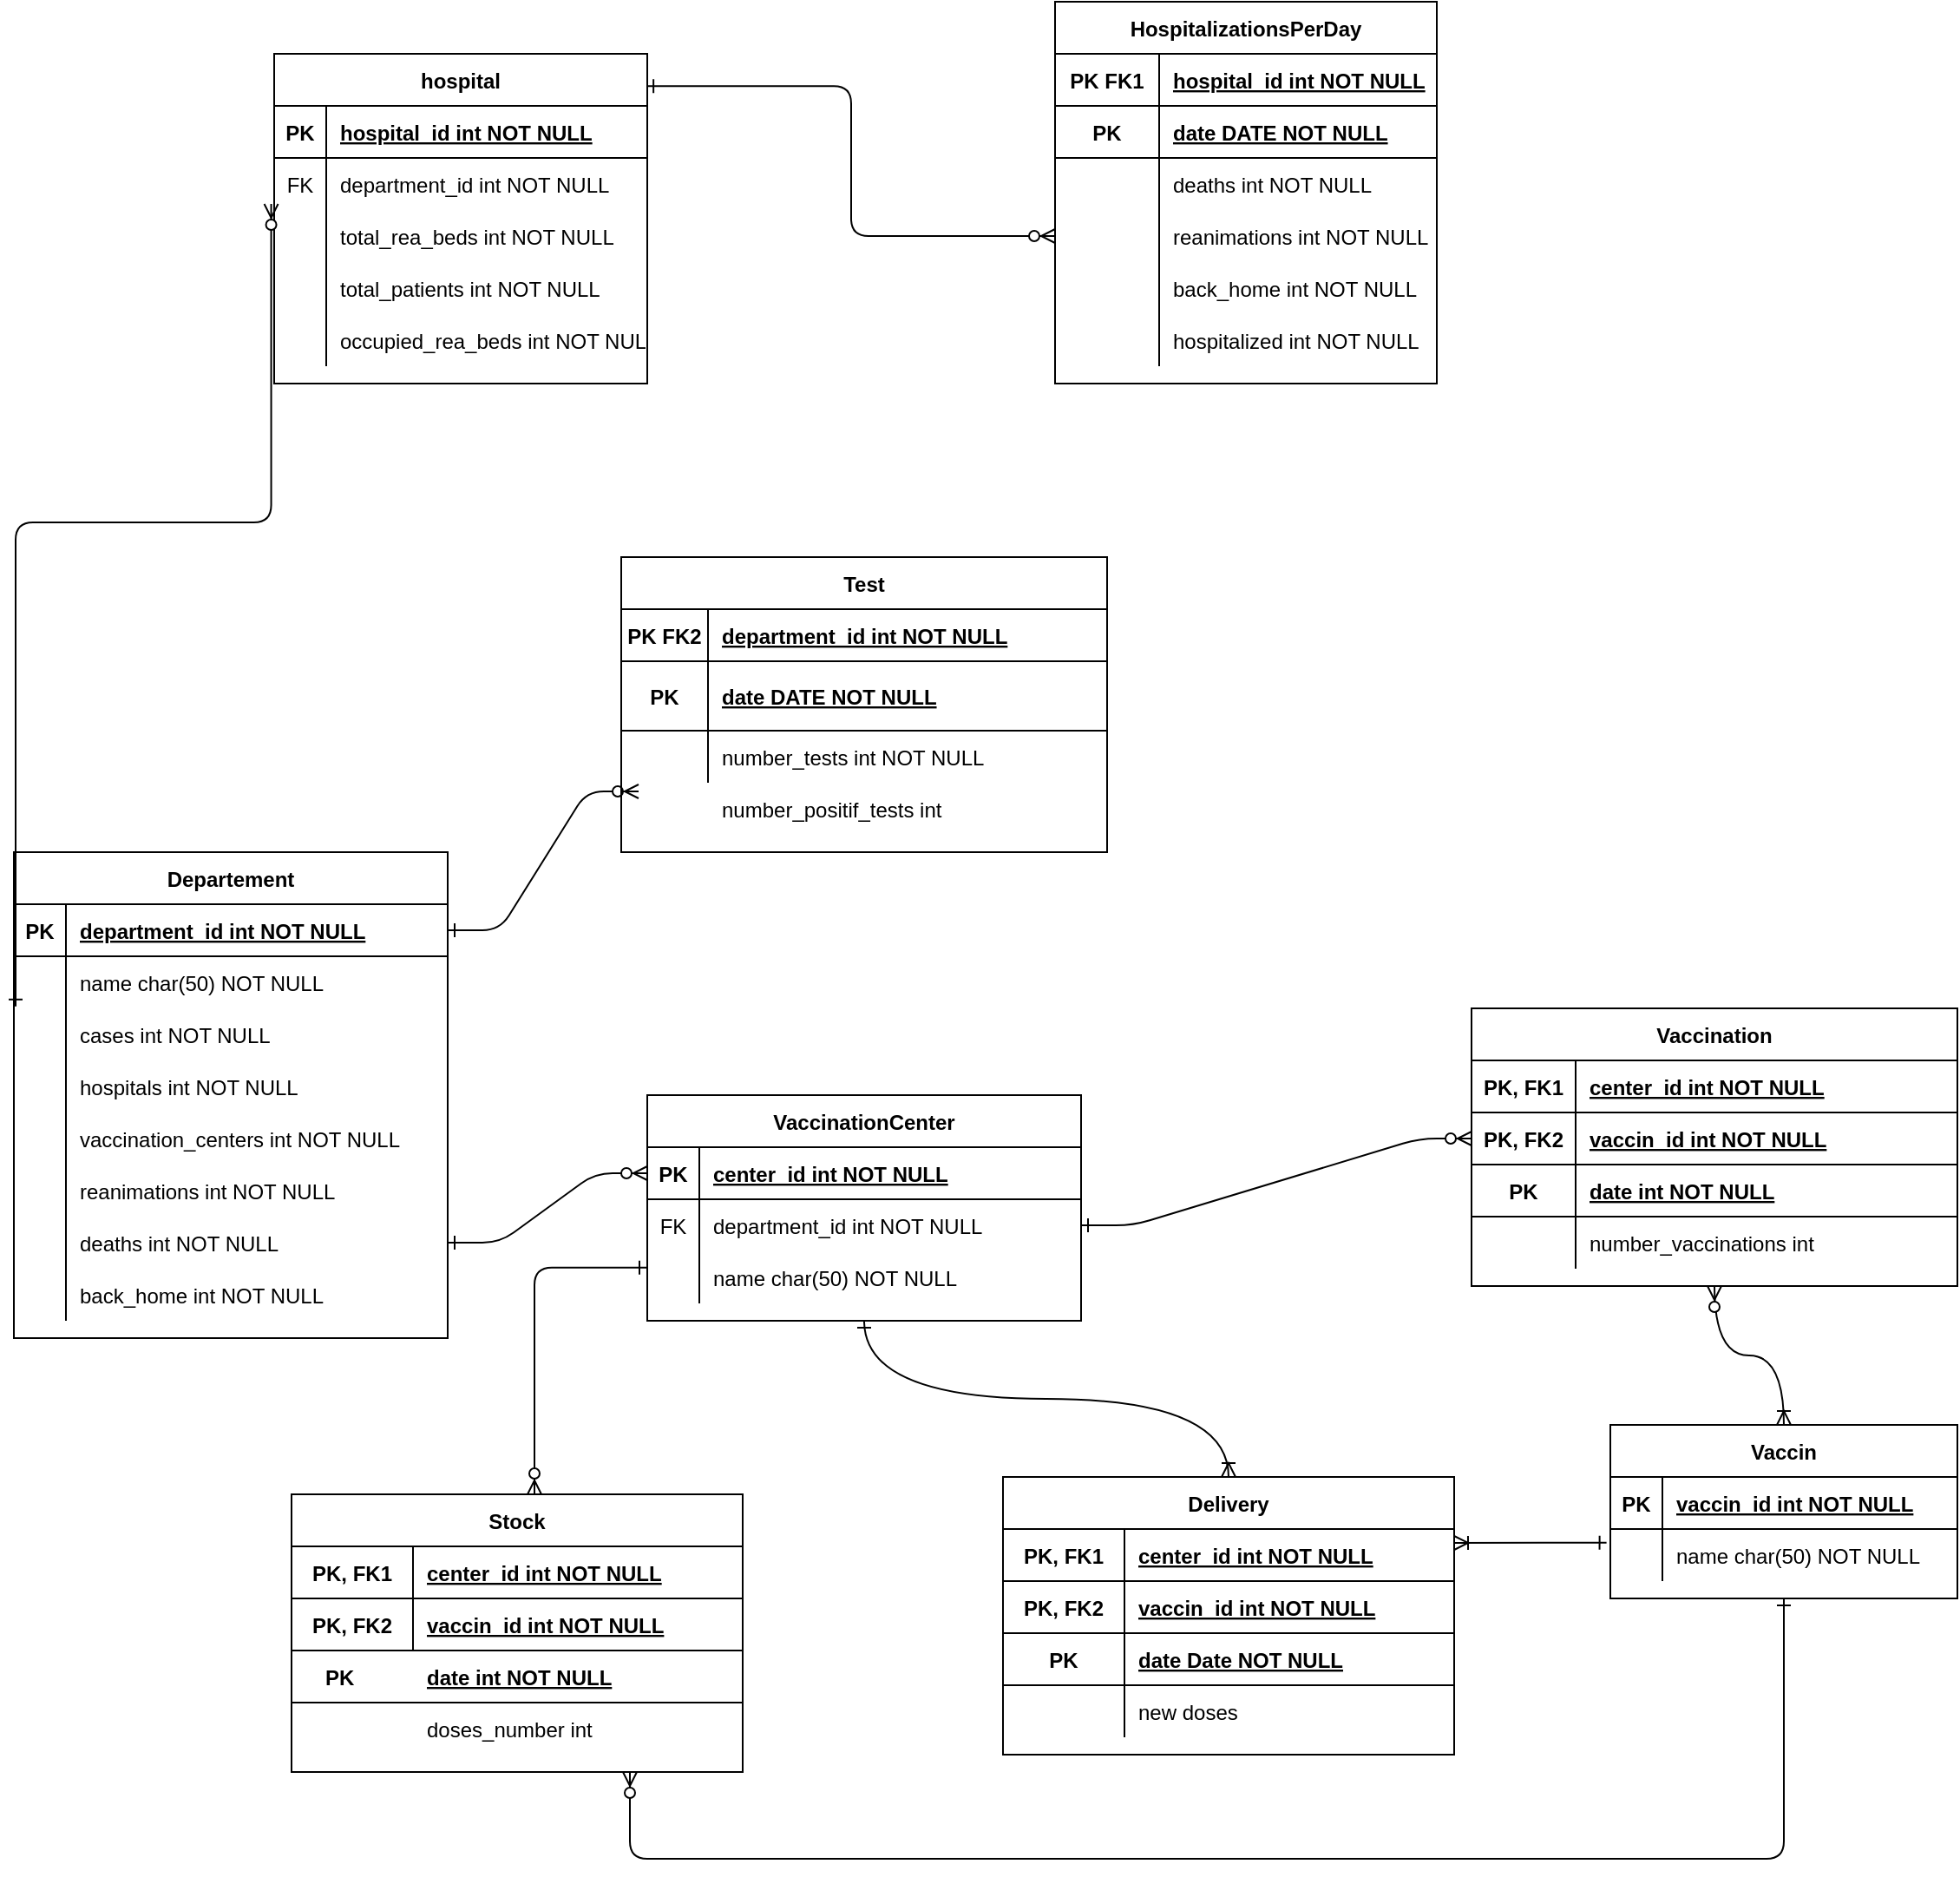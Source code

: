 <mxfile version="14.5.10" type="github">
  <diagram id="R2lEEEUBdFMjLlhIrx00" name="Page-1">
    <mxGraphModel dx="1311" dy="1648" grid="1" gridSize="10" guides="1" tooltips="1" connect="1" arrows="1" fold="1" page="1" pageScale="1" pageWidth="850" pageHeight="1100" math="0" shadow="0" extFonts="Permanent Marker^https://fonts.googleapis.com/css?family=Permanent+Marker">
      <root>
        <mxCell id="0" />
        <mxCell id="1" parent="0" />
        <mxCell id="C-vyLk0tnHw3VtMMgP7b-1" value="" style="edgeStyle=entityRelationEdgeStyle;endArrow=ERzeroToMany;startArrow=ERone;endFill=1;startFill=0;" parent="1" source="C-vyLk0tnHw3VtMMgP7b-24" edge="1">
          <mxGeometry width="100" height="100" relative="1" as="geometry">
            <mxPoint x="340" y="720" as="sourcePoint" />
            <mxPoint x="600" y="155.0" as="targetPoint" />
          </mxGeometry>
        </mxCell>
        <mxCell id="C-vyLk0tnHw3VtMMgP7b-2" value="Test" style="shape=table;startSize=30;container=1;collapsible=1;childLayout=tableLayout;fixedRows=1;rowLines=0;fontStyle=1;align=center;resizeLast=1;" parent="1" vertex="1">
          <mxGeometry x="590" y="20" width="280" height="170" as="geometry" />
        </mxCell>
        <mxCell id="DuU8s4oM0FcW95sMW4hU-25" value="" style="shape=partialRectangle;collapsible=0;dropTarget=0;pointerEvents=0;fillColor=none;top=0;left=0;bottom=1;right=0;points=[[0,0.5],[1,0.5]];portConstraint=eastwest;" parent="C-vyLk0tnHw3VtMMgP7b-2" vertex="1">
          <mxGeometry y="30" width="280" height="30" as="geometry" />
        </mxCell>
        <mxCell id="DuU8s4oM0FcW95sMW4hU-26" value="PK FK2" style="shape=partialRectangle;connectable=0;fillColor=none;top=0;left=0;bottom=0;right=0;fontStyle=1;overflow=hidden;" parent="DuU8s4oM0FcW95sMW4hU-25" vertex="1">
          <mxGeometry width="50" height="30" as="geometry" />
        </mxCell>
        <mxCell id="DuU8s4oM0FcW95sMW4hU-27" value="department_id int NOT NULL" style="shape=partialRectangle;connectable=0;fillColor=none;top=0;left=0;bottom=0;right=0;align=left;spacingLeft=6;fontStyle=5;overflow=hidden;" parent="DuU8s4oM0FcW95sMW4hU-25" vertex="1">
          <mxGeometry x="50" width="230" height="30" as="geometry" />
        </mxCell>
        <mxCell id="DuU8s4oM0FcW95sMW4hU-155" value="" style="shape=partialRectangle;collapsible=0;dropTarget=0;pointerEvents=0;fillColor=none;top=0;left=0;bottom=1;right=0;points=[[0,0.5],[1,0.5]];portConstraint=eastwest;" parent="C-vyLk0tnHw3VtMMgP7b-2" vertex="1">
          <mxGeometry y="60" width="280" height="40" as="geometry" />
        </mxCell>
        <mxCell id="DuU8s4oM0FcW95sMW4hU-156" value="PK" style="shape=partialRectangle;connectable=0;fillColor=none;top=0;left=0;bottom=0;right=0;fontStyle=1;overflow=hidden;" parent="DuU8s4oM0FcW95sMW4hU-155" vertex="1">
          <mxGeometry width="50" height="40" as="geometry" />
        </mxCell>
        <mxCell id="DuU8s4oM0FcW95sMW4hU-157" value="date DATE NOT NULL" style="shape=partialRectangle;connectable=0;fillColor=none;top=0;left=0;bottom=0;right=0;align=left;spacingLeft=6;fontStyle=5;overflow=hidden;" parent="DuU8s4oM0FcW95sMW4hU-155" vertex="1">
          <mxGeometry x="50" width="230" height="40" as="geometry" />
        </mxCell>
        <mxCell id="C-vyLk0tnHw3VtMMgP7b-9" value="" style="shape=partialRectangle;collapsible=0;dropTarget=0;pointerEvents=0;fillColor=none;points=[[0,0.5],[1,0.5]];portConstraint=eastwest;top=0;left=0;right=0;bottom=0;" parent="C-vyLk0tnHw3VtMMgP7b-2" vertex="1">
          <mxGeometry y="100" width="280" height="30" as="geometry" />
        </mxCell>
        <mxCell id="C-vyLk0tnHw3VtMMgP7b-10" value="" style="shape=partialRectangle;overflow=hidden;connectable=0;fillColor=none;top=0;left=0;bottom=0;right=0;" parent="C-vyLk0tnHw3VtMMgP7b-9" vertex="1">
          <mxGeometry width="50" height="30" as="geometry" />
        </mxCell>
        <mxCell id="C-vyLk0tnHw3VtMMgP7b-11" value="number_tests int NOT NULL" style="shape=partialRectangle;overflow=hidden;connectable=0;fillColor=none;top=0;left=0;bottom=0;right=0;align=left;spacingLeft=6;" parent="C-vyLk0tnHw3VtMMgP7b-9" vertex="1">
          <mxGeometry x="50" width="230" height="30" as="geometry" />
        </mxCell>
        <mxCell id="C-vyLk0tnHw3VtMMgP7b-23" value="Departement" style="shape=table;startSize=30;container=1;collapsible=1;childLayout=tableLayout;fixedRows=1;rowLines=0;fontStyle=1;align=center;resizeLast=1;" parent="1" vertex="1">
          <mxGeometry x="240" y="190" width="250" height="280" as="geometry" />
        </mxCell>
        <mxCell id="C-vyLk0tnHw3VtMMgP7b-24" value="" style="shape=partialRectangle;collapsible=0;dropTarget=0;pointerEvents=0;fillColor=none;points=[[0,0.5],[1,0.5]];portConstraint=eastwest;top=0;left=0;right=0;bottom=1;" parent="C-vyLk0tnHw3VtMMgP7b-23" vertex="1">
          <mxGeometry y="30" width="250" height="30" as="geometry" />
        </mxCell>
        <mxCell id="C-vyLk0tnHw3VtMMgP7b-25" value="PK" style="shape=partialRectangle;overflow=hidden;connectable=0;fillColor=none;top=0;left=0;bottom=0;right=0;fontStyle=1;" parent="C-vyLk0tnHw3VtMMgP7b-24" vertex="1">
          <mxGeometry width="30" height="30" as="geometry" />
        </mxCell>
        <mxCell id="C-vyLk0tnHw3VtMMgP7b-26" value="department_id int NOT NULL " style="shape=partialRectangle;overflow=hidden;connectable=0;fillColor=none;top=0;left=0;bottom=0;right=0;align=left;spacingLeft=6;fontStyle=5;" parent="C-vyLk0tnHw3VtMMgP7b-24" vertex="1">
          <mxGeometry x="30" width="220" height="30" as="geometry" />
        </mxCell>
        <mxCell id="C-vyLk0tnHw3VtMMgP7b-27" value="" style="shape=partialRectangle;collapsible=0;dropTarget=0;pointerEvents=0;fillColor=none;points=[[0,0.5],[1,0.5]];portConstraint=eastwest;top=0;left=0;right=0;bottom=0;" parent="C-vyLk0tnHw3VtMMgP7b-23" vertex="1">
          <mxGeometry y="60" width="250" height="30" as="geometry" />
        </mxCell>
        <mxCell id="C-vyLk0tnHw3VtMMgP7b-28" value="" style="shape=partialRectangle;overflow=hidden;connectable=0;fillColor=none;top=0;left=0;bottom=0;right=0;" parent="C-vyLk0tnHw3VtMMgP7b-27" vertex="1">
          <mxGeometry width="30" height="30" as="geometry" />
        </mxCell>
        <mxCell id="C-vyLk0tnHw3VtMMgP7b-29" value="name char(50) NOT NULL" style="shape=partialRectangle;overflow=hidden;connectable=0;fillColor=none;top=0;left=0;bottom=0;right=0;align=left;spacingLeft=6;" parent="C-vyLk0tnHw3VtMMgP7b-27" vertex="1">
          <mxGeometry x="30" width="220" height="30" as="geometry" />
        </mxCell>
        <mxCell id="DuU8s4oM0FcW95sMW4hU-13" value="" style="shape=partialRectangle;collapsible=0;dropTarget=0;pointerEvents=0;fillColor=none;top=0;left=0;bottom=0;right=0;points=[[0,0.5],[1,0.5]];portConstraint=eastwest;" parent="C-vyLk0tnHw3VtMMgP7b-23" vertex="1">
          <mxGeometry y="90" width="250" height="30" as="geometry" />
        </mxCell>
        <mxCell id="DuU8s4oM0FcW95sMW4hU-14" value="" style="shape=partialRectangle;connectable=0;fillColor=none;top=0;left=0;bottom=0;right=0;editable=1;overflow=hidden;" parent="DuU8s4oM0FcW95sMW4hU-13" vertex="1">
          <mxGeometry width="30" height="30" as="geometry" />
        </mxCell>
        <mxCell id="DuU8s4oM0FcW95sMW4hU-15" value="cases int NOT NULL" style="shape=partialRectangle;connectable=0;fillColor=none;top=0;left=0;bottom=0;right=0;align=left;spacingLeft=6;overflow=hidden;" parent="DuU8s4oM0FcW95sMW4hU-13" vertex="1">
          <mxGeometry x="30" width="220" height="30" as="geometry" />
        </mxCell>
        <mxCell id="DuU8s4oM0FcW95sMW4hU-1" value="" style="shape=partialRectangle;collapsible=0;dropTarget=0;pointerEvents=0;fillColor=none;top=0;left=0;bottom=0;right=0;points=[[0,0.5],[1,0.5]];portConstraint=eastwest;" parent="C-vyLk0tnHw3VtMMgP7b-23" vertex="1">
          <mxGeometry y="120" width="250" height="30" as="geometry" />
        </mxCell>
        <mxCell id="DuU8s4oM0FcW95sMW4hU-2" value="" style="shape=partialRectangle;connectable=0;fillColor=none;top=0;left=0;bottom=0;right=0;editable=1;overflow=hidden;" parent="DuU8s4oM0FcW95sMW4hU-1" vertex="1">
          <mxGeometry width="30" height="30" as="geometry" />
        </mxCell>
        <mxCell id="DuU8s4oM0FcW95sMW4hU-3" value="hospitals int NOT NULL" style="shape=partialRectangle;connectable=0;fillColor=none;top=0;left=0;bottom=0;right=0;align=left;spacingLeft=6;overflow=hidden;" parent="DuU8s4oM0FcW95sMW4hU-1" vertex="1">
          <mxGeometry x="30" width="220" height="30" as="geometry" />
        </mxCell>
        <mxCell id="DuU8s4oM0FcW95sMW4hU-19" value="" style="shape=partialRectangle;collapsible=0;dropTarget=0;pointerEvents=0;fillColor=none;top=0;left=0;bottom=0;right=0;points=[[0,0.5],[1,0.5]];portConstraint=eastwest;" parent="C-vyLk0tnHw3VtMMgP7b-23" vertex="1">
          <mxGeometry y="150" width="250" height="30" as="geometry" />
        </mxCell>
        <mxCell id="DuU8s4oM0FcW95sMW4hU-20" value="" style="shape=partialRectangle;connectable=0;fillColor=none;top=0;left=0;bottom=0;right=0;editable=1;overflow=hidden;" parent="DuU8s4oM0FcW95sMW4hU-19" vertex="1">
          <mxGeometry width="30" height="30" as="geometry" />
        </mxCell>
        <mxCell id="DuU8s4oM0FcW95sMW4hU-21" value="vaccination_centers int NOT NULL" style="shape=partialRectangle;connectable=0;fillColor=none;top=0;left=0;bottom=0;right=0;align=left;spacingLeft=6;overflow=hidden;" parent="DuU8s4oM0FcW95sMW4hU-19" vertex="1">
          <mxGeometry x="30" width="220" height="30" as="geometry" />
        </mxCell>
        <mxCell id="DuU8s4oM0FcW95sMW4hU-7" value="" style="shape=partialRectangle;collapsible=0;dropTarget=0;pointerEvents=0;fillColor=none;top=0;left=0;bottom=0;right=0;points=[[0,0.5],[1,0.5]];portConstraint=eastwest;" parent="C-vyLk0tnHw3VtMMgP7b-23" vertex="1">
          <mxGeometry y="180" width="250" height="30" as="geometry" />
        </mxCell>
        <mxCell id="DuU8s4oM0FcW95sMW4hU-8" value="" style="shape=partialRectangle;connectable=0;fillColor=none;top=0;left=0;bottom=0;right=0;editable=1;overflow=hidden;" parent="DuU8s4oM0FcW95sMW4hU-7" vertex="1">
          <mxGeometry width="30" height="30" as="geometry" />
        </mxCell>
        <mxCell id="DuU8s4oM0FcW95sMW4hU-9" value="reanimations int NOT NULL" style="shape=partialRectangle;connectable=0;fillColor=none;top=0;left=0;bottom=0;right=0;align=left;spacingLeft=6;overflow=hidden;" parent="DuU8s4oM0FcW95sMW4hU-7" vertex="1">
          <mxGeometry x="30" width="220" height="30" as="geometry" />
        </mxCell>
        <mxCell id="DuU8s4oM0FcW95sMW4hU-10" value="" style="shape=partialRectangle;collapsible=0;dropTarget=0;pointerEvents=0;fillColor=none;top=0;left=0;bottom=0;right=0;points=[[0,0.5],[1,0.5]];portConstraint=eastwest;" parent="C-vyLk0tnHw3VtMMgP7b-23" vertex="1">
          <mxGeometry y="210" width="250" height="30" as="geometry" />
        </mxCell>
        <mxCell id="DuU8s4oM0FcW95sMW4hU-11" value="" style="shape=partialRectangle;connectable=0;fillColor=none;top=0;left=0;bottom=0;right=0;editable=1;overflow=hidden;" parent="DuU8s4oM0FcW95sMW4hU-10" vertex="1">
          <mxGeometry width="30" height="30" as="geometry" />
        </mxCell>
        <mxCell id="DuU8s4oM0FcW95sMW4hU-12" value="deaths int NOT NULL" style="shape=partialRectangle;connectable=0;fillColor=none;top=0;left=0;bottom=0;right=0;align=left;spacingLeft=6;overflow=hidden;" parent="DuU8s4oM0FcW95sMW4hU-10" vertex="1">
          <mxGeometry x="30" width="220" height="30" as="geometry" />
        </mxCell>
        <mxCell id="DuU8s4oM0FcW95sMW4hU-16" value="" style="shape=partialRectangle;collapsible=0;dropTarget=0;pointerEvents=0;fillColor=none;top=0;left=0;bottom=0;right=0;points=[[0,0.5],[1,0.5]];portConstraint=eastwest;" parent="C-vyLk0tnHw3VtMMgP7b-23" vertex="1">
          <mxGeometry y="240" width="250" height="30" as="geometry" />
        </mxCell>
        <mxCell id="DuU8s4oM0FcW95sMW4hU-17" value="" style="shape=partialRectangle;connectable=0;fillColor=none;top=0;left=0;bottom=0;right=0;editable=1;overflow=hidden;" parent="DuU8s4oM0FcW95sMW4hU-16" vertex="1">
          <mxGeometry width="30" height="30" as="geometry" />
        </mxCell>
        <mxCell id="DuU8s4oM0FcW95sMW4hU-18" value="back_home int NOT NULL" style="shape=partialRectangle;connectable=0;fillColor=none;top=0;left=0;bottom=0;right=0;align=left;spacingLeft=6;overflow=hidden;" parent="DuU8s4oM0FcW95sMW4hU-16" vertex="1">
          <mxGeometry x="30" width="220" height="30" as="geometry" />
        </mxCell>
        <mxCell id="Rd_ggNY86x8_vYYB1dG2-6" style="edgeStyle=orthogonalEdgeStyle;rounded=0;orthogonalLoop=1;jettySize=auto;html=1;exitX=0.5;exitY=1;exitDx=0;exitDy=0;entryX=0.5;entryY=0;entryDx=0;entryDy=0;startArrow=ERone;startFill=0;endArrow=ERoneToMany;endFill=0;curved=1;" parent="1" source="DuU8s4oM0FcW95sMW4hU-31" target="DuU8s4oM0FcW95sMW4hU-97" edge="1">
          <mxGeometry relative="1" as="geometry" />
        </mxCell>
        <mxCell id="DuU8s4oM0FcW95sMW4hU-31" value="VaccinationCenter" style="shape=table;startSize=30;container=1;collapsible=1;childLayout=tableLayout;fixedRows=1;rowLines=0;fontStyle=1;align=center;resizeLast=1;" parent="1" vertex="1">
          <mxGeometry x="605" y="330" width="250" height="130" as="geometry">
            <mxRectangle x="40" y="490" width="140" height="30" as="alternateBounds" />
          </mxGeometry>
        </mxCell>
        <mxCell id="DuU8s4oM0FcW95sMW4hU-60" value="" style="shape=partialRectangle;collapsible=0;dropTarget=0;pointerEvents=0;fillColor=none;top=0;left=0;bottom=1;right=0;points=[[0,0.5],[1,0.5]];portConstraint=eastwest;" parent="DuU8s4oM0FcW95sMW4hU-31" vertex="1">
          <mxGeometry y="30" width="250" height="30" as="geometry" />
        </mxCell>
        <mxCell id="DuU8s4oM0FcW95sMW4hU-61" value="PK" style="shape=partialRectangle;connectable=0;fillColor=none;top=0;left=0;bottom=0;right=0;fontStyle=1;overflow=hidden;" parent="DuU8s4oM0FcW95sMW4hU-60" vertex="1">
          <mxGeometry width="30" height="30" as="geometry" />
        </mxCell>
        <mxCell id="DuU8s4oM0FcW95sMW4hU-62" value="center_id int NOT NULL" style="shape=partialRectangle;connectable=0;fillColor=none;top=0;left=0;bottom=0;right=0;align=left;spacingLeft=6;fontStyle=5;overflow=hidden;" parent="DuU8s4oM0FcW95sMW4hU-60" vertex="1">
          <mxGeometry x="30" width="220" height="30" as="geometry" />
        </mxCell>
        <mxCell id="DuU8s4oM0FcW95sMW4hU-67" value="" style="shape=partialRectangle;collapsible=0;dropTarget=0;pointerEvents=0;fillColor=none;top=0;left=0;bottom=0;right=0;points=[[0,0.5],[1,0.5]];portConstraint=eastwest;" parent="DuU8s4oM0FcW95sMW4hU-31" vertex="1">
          <mxGeometry y="60" width="250" height="30" as="geometry" />
        </mxCell>
        <mxCell id="DuU8s4oM0FcW95sMW4hU-68" value="FK" style="shape=partialRectangle;connectable=0;fillColor=none;top=0;left=0;bottom=0;right=0;fontStyle=0;overflow=hidden;" parent="DuU8s4oM0FcW95sMW4hU-67" vertex="1">
          <mxGeometry width="30" height="30" as="geometry" />
        </mxCell>
        <mxCell id="DuU8s4oM0FcW95sMW4hU-69" value="department_id int NOT NULL" style="shape=partialRectangle;connectable=0;fillColor=none;top=0;left=0;bottom=0;right=0;align=left;spacingLeft=6;fontStyle=0;overflow=hidden;" parent="DuU8s4oM0FcW95sMW4hU-67" vertex="1">
          <mxGeometry x="30" width="220" height="30" as="geometry" />
        </mxCell>
        <mxCell id="DuU8s4oM0FcW95sMW4hU-70" value="" style="shape=partialRectangle;collapsible=0;dropTarget=0;pointerEvents=0;fillColor=none;top=0;left=0;bottom=0;right=0;points=[[0,0.5],[1,0.5]];portConstraint=eastwest;" parent="DuU8s4oM0FcW95sMW4hU-31" vertex="1">
          <mxGeometry y="90" width="250" height="30" as="geometry" />
        </mxCell>
        <mxCell id="DuU8s4oM0FcW95sMW4hU-71" value="" style="shape=partialRectangle;connectable=0;fillColor=none;top=0;left=0;bottom=0;right=0;editable=1;overflow=hidden;" parent="DuU8s4oM0FcW95sMW4hU-70" vertex="1">
          <mxGeometry width="30" height="30" as="geometry" />
        </mxCell>
        <mxCell id="DuU8s4oM0FcW95sMW4hU-72" value="name char(50) NOT NULL" style="shape=partialRectangle;connectable=0;fillColor=none;top=0;left=0;bottom=0;right=0;align=left;spacingLeft=6;overflow=hidden;" parent="DuU8s4oM0FcW95sMW4hU-70" vertex="1">
          <mxGeometry x="30" width="220" height="30" as="geometry" />
        </mxCell>
        <mxCell id="bfm5dtsLqOFN8330mJt_-12" style="edgeStyle=orthogonalEdgeStyle;rounded=0;orthogonalLoop=1;jettySize=auto;html=1;exitX=0.5;exitY=1;exitDx=0;exitDy=0;entryX=0.5;entryY=0;entryDx=0;entryDy=0;curved=1;startArrow=ERzeroToMany;startFill=1;endArrow=ERoneToMany;endFill=0;" parent="1" source="DuU8s4oM0FcW95sMW4hU-44" target="DuU8s4oM0FcW95sMW4hU-110" edge="1">
          <mxGeometry relative="1" as="geometry" />
        </mxCell>
        <mxCell id="DuU8s4oM0FcW95sMW4hU-44" value="Vaccination" style="shape=table;startSize=30;container=1;collapsible=1;childLayout=tableLayout;fixedRows=1;rowLines=0;fontStyle=1;align=center;resizeLast=1;" parent="1" vertex="1">
          <mxGeometry x="1080" y="280" width="280" height="160" as="geometry" />
        </mxCell>
        <mxCell id="DuU8s4oM0FcW95sMW4hU-138" value="" style="shape=partialRectangle;collapsible=0;dropTarget=0;pointerEvents=0;fillColor=none;top=0;left=0;bottom=1;right=0;points=[[0,0.5],[1,0.5]];portConstraint=eastwest;" parent="DuU8s4oM0FcW95sMW4hU-44" vertex="1">
          <mxGeometry y="30" width="280" height="30" as="geometry" />
        </mxCell>
        <mxCell id="DuU8s4oM0FcW95sMW4hU-139" value="PK, FK1" style="shape=partialRectangle;connectable=0;fillColor=none;top=0;left=0;bottom=0;right=0;fontStyle=1;overflow=hidden;" parent="DuU8s4oM0FcW95sMW4hU-138" vertex="1">
          <mxGeometry width="60" height="30" as="geometry" />
        </mxCell>
        <mxCell id="DuU8s4oM0FcW95sMW4hU-140" value="center_id int NOT NULL" style="shape=partialRectangle;connectable=0;fillColor=none;top=0;left=0;bottom=0;right=0;align=left;spacingLeft=6;fontStyle=5;overflow=hidden;" parent="DuU8s4oM0FcW95sMW4hU-138" vertex="1">
          <mxGeometry x="60" width="220" height="30" as="geometry" />
        </mxCell>
        <mxCell id="DuU8s4oM0FcW95sMW4hU-135" value="" style="shape=partialRectangle;collapsible=0;dropTarget=0;pointerEvents=0;fillColor=none;top=0;left=0;bottom=1;right=0;points=[[0,0.5],[1,0.5]];portConstraint=eastwest;" parent="DuU8s4oM0FcW95sMW4hU-44" vertex="1">
          <mxGeometry y="60" width="280" height="30" as="geometry" />
        </mxCell>
        <mxCell id="DuU8s4oM0FcW95sMW4hU-136" value="PK, FK2" style="shape=partialRectangle;connectable=0;fillColor=none;top=0;left=0;bottom=0;right=0;fontStyle=1;overflow=hidden;" parent="DuU8s4oM0FcW95sMW4hU-135" vertex="1">
          <mxGeometry width="60" height="30" as="geometry" />
        </mxCell>
        <mxCell id="DuU8s4oM0FcW95sMW4hU-137" value="vaccin_id int NOT NULL" style="shape=partialRectangle;connectable=0;fillColor=none;top=0;left=0;bottom=0;right=0;align=left;spacingLeft=6;fontStyle=5;overflow=hidden;" parent="DuU8s4oM0FcW95sMW4hU-135" vertex="1">
          <mxGeometry x="60" width="220" height="30" as="geometry" />
        </mxCell>
        <mxCell id="DuU8s4oM0FcW95sMW4hU-141" value="" style="shape=partialRectangle;collapsible=0;dropTarget=0;pointerEvents=0;fillColor=none;top=0;left=0;bottom=1;right=0;points=[[0,0.5],[1,0.5]];portConstraint=eastwest;" parent="DuU8s4oM0FcW95sMW4hU-44" vertex="1">
          <mxGeometry y="90" width="280" height="30" as="geometry" />
        </mxCell>
        <mxCell id="DuU8s4oM0FcW95sMW4hU-142" value="PK" style="shape=partialRectangle;connectable=0;fillColor=none;top=0;left=0;bottom=0;right=0;fontStyle=1;overflow=hidden;" parent="DuU8s4oM0FcW95sMW4hU-141" vertex="1">
          <mxGeometry width="60" height="30" as="geometry" />
        </mxCell>
        <mxCell id="DuU8s4oM0FcW95sMW4hU-143" value="date int NOT NULL" style="shape=partialRectangle;connectable=0;fillColor=none;top=0;left=0;bottom=0;right=0;align=left;spacingLeft=6;fontStyle=5;overflow=hidden;" parent="DuU8s4oM0FcW95sMW4hU-141" vertex="1">
          <mxGeometry x="60" width="220" height="30" as="geometry" />
        </mxCell>
        <mxCell id="DuU8s4oM0FcW95sMW4hU-144" value="" style="shape=partialRectangle;collapsible=0;dropTarget=0;pointerEvents=0;fillColor=none;top=0;left=0;bottom=0;right=0;points=[[0,0.5],[1,0.5]];portConstraint=eastwest;" parent="DuU8s4oM0FcW95sMW4hU-44" vertex="1">
          <mxGeometry y="120" width="280" height="30" as="geometry" />
        </mxCell>
        <mxCell id="DuU8s4oM0FcW95sMW4hU-145" value="" style="shape=partialRectangle;connectable=0;fillColor=none;top=0;left=0;bottom=0;right=0;editable=1;overflow=hidden;" parent="DuU8s4oM0FcW95sMW4hU-144" vertex="1">
          <mxGeometry width="60" height="30" as="geometry" />
        </mxCell>
        <mxCell id="DuU8s4oM0FcW95sMW4hU-146" value="number_vaccinations int " style="shape=partialRectangle;connectable=0;fillColor=none;top=0;left=0;bottom=0;right=0;align=left;spacingLeft=6;overflow=hidden;" parent="DuU8s4oM0FcW95sMW4hU-144" vertex="1">
          <mxGeometry x="60" width="220" height="30" as="geometry" />
        </mxCell>
        <mxCell id="DuU8s4oM0FcW95sMW4hU-73" value="" style="edgeStyle=entityRelationEdgeStyle;endArrow=ERzeroToMany;startArrow=ERone;endFill=1;startFill=0;exitX=1;exitY=0.5;exitDx=0;exitDy=0;" parent="1" source="DuU8s4oM0FcW95sMW4hU-10" target="DuU8s4oM0FcW95sMW4hU-60" edge="1">
          <mxGeometry width="100" height="100" relative="1" as="geometry">
            <mxPoint x="430" y="440" as="sourcePoint" />
            <mxPoint x="580" y="500" as="targetPoint" />
          </mxGeometry>
        </mxCell>
        <mxCell id="DuU8s4oM0FcW95sMW4hU-77" value="Stock" style="shape=table;startSize=30;container=1;collapsible=1;childLayout=tableLayout;fixedRows=1;rowLines=0;fontStyle=1;align=center;resizeLast=1;" parent="1" vertex="1">
          <mxGeometry x="400" y="560" width="260" height="160" as="geometry" />
        </mxCell>
        <mxCell id="DuU8s4oM0FcW95sMW4hU-78" value="" style="shape=partialRectangle;collapsible=0;dropTarget=0;pointerEvents=0;fillColor=none;top=0;left=0;bottom=1;right=0;points=[[0,0.5],[1,0.5]];portConstraint=eastwest;" parent="DuU8s4oM0FcW95sMW4hU-77" vertex="1">
          <mxGeometry y="30" width="260" height="30" as="geometry" />
        </mxCell>
        <mxCell id="DuU8s4oM0FcW95sMW4hU-79" value="PK, FK1" style="shape=partialRectangle;connectable=0;fillColor=none;top=0;left=0;bottom=0;right=0;fontStyle=1;overflow=hidden;" parent="DuU8s4oM0FcW95sMW4hU-78" vertex="1">
          <mxGeometry width="70" height="30" as="geometry" />
        </mxCell>
        <mxCell id="DuU8s4oM0FcW95sMW4hU-80" value="center_id int NOT NULL" style="shape=partialRectangle;connectable=0;fillColor=none;top=0;left=0;bottom=0;right=0;align=left;spacingLeft=6;fontStyle=5;overflow=hidden;" parent="DuU8s4oM0FcW95sMW4hU-78" vertex="1">
          <mxGeometry x="70" width="190" height="30" as="geometry" />
        </mxCell>
        <mxCell id="DuU8s4oM0FcW95sMW4hU-94" value="" style="shape=partialRectangle;collapsible=0;dropTarget=0;pointerEvents=0;fillColor=none;top=0;left=0;bottom=1;right=0;points=[[0,0.5],[1,0.5]];portConstraint=eastwest;" parent="DuU8s4oM0FcW95sMW4hU-77" vertex="1">
          <mxGeometry y="60" width="260" height="30" as="geometry" />
        </mxCell>
        <mxCell id="DuU8s4oM0FcW95sMW4hU-95" value="PK, FK2" style="shape=partialRectangle;connectable=0;fillColor=none;top=0;left=0;bottom=0;right=0;fontStyle=1;overflow=hidden;" parent="DuU8s4oM0FcW95sMW4hU-94" vertex="1">
          <mxGeometry width="70" height="30" as="geometry" />
        </mxCell>
        <mxCell id="DuU8s4oM0FcW95sMW4hU-96" value="vaccin_id int NOT NULL" style="shape=partialRectangle;connectable=0;fillColor=none;top=0;left=0;bottom=0;right=0;align=left;spacingLeft=6;fontStyle=5;overflow=hidden;" parent="DuU8s4oM0FcW95sMW4hU-94" vertex="1">
          <mxGeometry x="70" width="190" height="30" as="geometry" />
        </mxCell>
        <mxCell id="DuU8s4oM0FcW95sMW4hU-97" value="Delivery" style="shape=table;startSize=30;container=1;collapsible=1;childLayout=tableLayout;fixedRows=1;rowLines=0;fontStyle=1;align=center;resizeLast=1;" parent="1" vertex="1">
          <mxGeometry x="810" y="550" width="260" height="160" as="geometry" />
        </mxCell>
        <mxCell id="DuU8s4oM0FcW95sMW4hU-98" value="" style="shape=partialRectangle;collapsible=0;dropTarget=0;pointerEvents=0;fillColor=none;top=0;left=0;bottom=1;right=0;points=[[0,0.5],[1,0.5]];portConstraint=eastwest;" parent="DuU8s4oM0FcW95sMW4hU-97" vertex="1">
          <mxGeometry y="30" width="260" height="30" as="geometry" />
        </mxCell>
        <mxCell id="DuU8s4oM0FcW95sMW4hU-99" value="PK, FK1" style="shape=partialRectangle;connectable=0;fillColor=none;top=0;left=0;bottom=0;right=0;fontStyle=1;overflow=hidden;" parent="DuU8s4oM0FcW95sMW4hU-98" vertex="1">
          <mxGeometry width="70" height="30" as="geometry" />
        </mxCell>
        <mxCell id="DuU8s4oM0FcW95sMW4hU-100" value="center_id int NOT NULL" style="shape=partialRectangle;connectable=0;fillColor=none;top=0;left=0;bottom=0;right=0;align=left;spacingLeft=6;fontStyle=5;overflow=hidden;" parent="DuU8s4oM0FcW95sMW4hU-98" vertex="1">
          <mxGeometry x="70" width="190" height="30" as="geometry" />
        </mxCell>
        <mxCell id="DuU8s4oM0FcW95sMW4hU-101" value="" style="shape=partialRectangle;collapsible=0;dropTarget=0;pointerEvents=0;fillColor=none;top=0;left=0;bottom=1;right=0;points=[[0,0.5],[1,0.5]];portConstraint=eastwest;" parent="DuU8s4oM0FcW95sMW4hU-97" vertex="1">
          <mxGeometry y="60" width="260" height="30" as="geometry" />
        </mxCell>
        <mxCell id="DuU8s4oM0FcW95sMW4hU-102" value="PK, FK2" style="shape=partialRectangle;connectable=0;fillColor=none;top=0;left=0;bottom=0;right=0;fontStyle=1;overflow=hidden;" parent="DuU8s4oM0FcW95sMW4hU-101" vertex="1">
          <mxGeometry width="70" height="30" as="geometry" />
        </mxCell>
        <mxCell id="DuU8s4oM0FcW95sMW4hU-103" value="vaccin_id int NOT NULL" style="shape=partialRectangle;connectable=0;fillColor=none;top=0;left=0;bottom=0;right=0;align=left;spacingLeft=6;fontStyle=5;overflow=hidden;" parent="DuU8s4oM0FcW95sMW4hU-101" vertex="1">
          <mxGeometry x="70" width="190" height="30" as="geometry" />
        </mxCell>
        <mxCell id="DuU8s4oM0FcW95sMW4hU-104" value="" style="shape=partialRectangle;collapsible=0;dropTarget=0;pointerEvents=0;fillColor=none;top=0;left=0;bottom=1;right=0;points=[[0,0.5],[1,0.5]];portConstraint=eastwest;" parent="DuU8s4oM0FcW95sMW4hU-97" vertex="1">
          <mxGeometry y="90" width="260" height="30" as="geometry" />
        </mxCell>
        <mxCell id="DuU8s4oM0FcW95sMW4hU-105" value="PK" style="shape=partialRectangle;connectable=0;fillColor=none;top=0;left=0;bottom=0;right=0;fontStyle=1;overflow=hidden;" parent="DuU8s4oM0FcW95sMW4hU-104" vertex="1">
          <mxGeometry width="70" height="30" as="geometry" />
        </mxCell>
        <mxCell id="DuU8s4oM0FcW95sMW4hU-106" value="date Date NOT NULL" style="shape=partialRectangle;connectable=0;fillColor=none;top=0;left=0;bottom=0;right=0;align=left;spacingLeft=6;fontStyle=5;overflow=hidden;" parent="DuU8s4oM0FcW95sMW4hU-104" vertex="1">
          <mxGeometry x="70" width="190" height="30" as="geometry" />
        </mxCell>
        <mxCell id="DuU8s4oM0FcW95sMW4hU-107" value="" style="shape=partialRectangle;collapsible=0;dropTarget=0;pointerEvents=0;fillColor=none;top=0;left=0;bottom=0;right=0;points=[[0,0.5],[1,0.5]];portConstraint=eastwest;" parent="DuU8s4oM0FcW95sMW4hU-97" vertex="1">
          <mxGeometry y="120" width="260" height="30" as="geometry" />
        </mxCell>
        <mxCell id="DuU8s4oM0FcW95sMW4hU-108" value="" style="shape=partialRectangle;connectable=0;fillColor=none;top=0;left=0;bottom=0;right=0;editable=1;overflow=hidden;" parent="DuU8s4oM0FcW95sMW4hU-107" vertex="1">
          <mxGeometry width="70" height="30" as="geometry" />
        </mxCell>
        <mxCell id="DuU8s4oM0FcW95sMW4hU-109" value="new doses" style="shape=partialRectangle;connectable=0;fillColor=none;top=0;left=0;bottom=0;right=0;align=left;spacingLeft=6;overflow=hidden;" parent="DuU8s4oM0FcW95sMW4hU-107" vertex="1">
          <mxGeometry x="70" width="190" height="30" as="geometry" />
        </mxCell>
        <mxCell id="Rd_ggNY86x8_vYYB1dG2-2" style="edgeStyle=orthogonalEdgeStyle;rounded=0;orthogonalLoop=1;jettySize=auto;html=1;endArrow=ERoneToMany;endFill=0;startArrow=ERone;startFill=0;exitX=-0.011;exitY=0.261;exitDx=0;exitDy=0;exitPerimeter=0;curved=1;" parent="1" source="DuU8s4oM0FcW95sMW4hU-114" edge="1">
          <mxGeometry relative="1" as="geometry">
            <mxPoint x="1070" y="588" as="targetPoint" />
            <mxPoint x="1140" y="590" as="sourcePoint" />
          </mxGeometry>
        </mxCell>
        <mxCell id="DuU8s4oM0FcW95sMW4hU-110" value="Vaccin" style="shape=table;startSize=30;container=1;collapsible=1;childLayout=tableLayout;fixedRows=1;rowLines=0;fontStyle=1;align=center;resizeLast=1;" parent="1" vertex="1">
          <mxGeometry x="1160" y="520" width="200" height="100" as="geometry" />
        </mxCell>
        <mxCell id="DuU8s4oM0FcW95sMW4hU-111" value="" style="shape=partialRectangle;collapsible=0;dropTarget=0;pointerEvents=0;fillColor=none;top=0;left=0;bottom=1;right=0;points=[[0,0.5],[1,0.5]];portConstraint=eastwest;" parent="DuU8s4oM0FcW95sMW4hU-110" vertex="1">
          <mxGeometry y="30" width="200" height="30" as="geometry" />
        </mxCell>
        <mxCell id="DuU8s4oM0FcW95sMW4hU-112" value="PK" style="shape=partialRectangle;connectable=0;fillColor=none;top=0;left=0;bottom=0;right=0;fontStyle=1;overflow=hidden;" parent="DuU8s4oM0FcW95sMW4hU-111" vertex="1">
          <mxGeometry width="30" height="30" as="geometry" />
        </mxCell>
        <mxCell id="DuU8s4oM0FcW95sMW4hU-113" value="vaccin_id int NOT NULL" style="shape=partialRectangle;connectable=0;fillColor=none;top=0;left=0;bottom=0;right=0;align=left;spacingLeft=6;fontStyle=5;overflow=hidden;" parent="DuU8s4oM0FcW95sMW4hU-111" vertex="1">
          <mxGeometry x="30" width="170" height="30" as="geometry" />
        </mxCell>
        <mxCell id="DuU8s4oM0FcW95sMW4hU-114" value="" style="shape=partialRectangle;collapsible=0;dropTarget=0;pointerEvents=0;fillColor=none;top=0;left=0;bottom=0;right=0;points=[[0,0.5],[1,0.5]];portConstraint=eastwest;" parent="DuU8s4oM0FcW95sMW4hU-110" vertex="1">
          <mxGeometry y="60" width="200" height="30" as="geometry" />
        </mxCell>
        <mxCell id="DuU8s4oM0FcW95sMW4hU-115" value="" style="shape=partialRectangle;connectable=0;fillColor=none;top=0;left=0;bottom=0;right=0;editable=1;overflow=hidden;" parent="DuU8s4oM0FcW95sMW4hU-114" vertex="1">
          <mxGeometry width="30" height="30" as="geometry" />
        </mxCell>
        <mxCell id="DuU8s4oM0FcW95sMW4hU-116" value="name char(50) NOT NULL" style="shape=partialRectangle;connectable=0;fillColor=none;top=0;left=0;bottom=0;right=0;align=left;spacingLeft=6;overflow=hidden;" parent="DuU8s4oM0FcW95sMW4hU-114" vertex="1">
          <mxGeometry x="30" width="170" height="30" as="geometry" />
        </mxCell>
        <mxCell id="DuU8s4oM0FcW95sMW4hU-126" value="" style="endArrow=ERzeroToMany;startArrow=ERone;endFill=1;startFill=0;edgeStyle=orthogonalEdgeStyle;entryX=0.75;entryY=1;entryDx=0;entryDy=0;exitX=0.5;exitY=1;exitDx=0;exitDy=0;" parent="1" source="DuU8s4oM0FcW95sMW4hU-110" target="DuU8s4oM0FcW95sMW4hU-77" edge="1">
          <mxGeometry width="100" height="100" relative="1" as="geometry">
            <mxPoint x="1250" y="790" as="sourcePoint" />
            <mxPoint x="570" y="720" as="targetPoint" />
            <Array as="points">
              <mxPoint x="1260" y="770" />
              <mxPoint x="595" y="770" />
            </Array>
          </mxGeometry>
        </mxCell>
        <mxCell id="DuU8s4oM0FcW95sMW4hU-130" value="" style="edgeStyle=elbowEdgeStyle;endArrow=ERzeroToMany;startArrow=ERone;endFill=1;startFill=0;exitX=-0.002;exitY=0.311;exitDx=0;exitDy=0;exitPerimeter=0;" parent="1" source="DuU8s4oM0FcW95sMW4hU-70" target="DuU8s4oM0FcW95sMW4hU-77" edge="1">
          <mxGeometry width="100" height="100" relative="1" as="geometry">
            <mxPoint x="400" y="530" as="sourcePoint" />
            <mxPoint x="560" y="550" as="targetPoint" />
            <Array as="points">
              <mxPoint x="540" y="510" />
              <mxPoint x="560" y="500" />
              <mxPoint x="630" y="490" />
            </Array>
          </mxGeometry>
        </mxCell>
        <mxCell id="DuU8s4oM0FcW95sMW4hU-158" value="" style="edgeStyle=entityRelationEdgeStyle;endArrow=ERzeroToMany;startArrow=ERone;endFill=1;startFill=0;exitX=1;exitY=0.5;exitDx=0;exitDy=0;entryX=0;entryY=0.5;entryDx=0;entryDy=0;" parent="1" source="DuU8s4oM0FcW95sMW4hU-67" target="DuU8s4oM0FcW95sMW4hU-135" edge="1">
          <mxGeometry width="100" height="100" relative="1" as="geometry">
            <mxPoint x="980" y="350" as="sourcePoint" />
            <mxPoint x="1160" y="370" as="targetPoint" />
          </mxGeometry>
        </mxCell>
        <mxCell id="DuU8s4oM0FcW95sMW4hU-167" value="hospital" style="shape=table;startSize=30;container=1;collapsible=1;childLayout=tableLayout;fixedRows=1;rowLines=0;fontStyle=1;align=center;resizeLast=1;" parent="1" vertex="1">
          <mxGeometry x="390" y="-270" width="215" height="190" as="geometry" />
        </mxCell>
        <mxCell id="DuU8s4oM0FcW95sMW4hU-168" value="" style="shape=partialRectangle;collapsible=0;dropTarget=0;pointerEvents=0;fillColor=none;top=0;left=0;bottom=1;right=0;points=[[0,0.5],[1,0.5]];portConstraint=eastwest;" parent="DuU8s4oM0FcW95sMW4hU-167" vertex="1">
          <mxGeometry y="30" width="215" height="30" as="geometry" />
        </mxCell>
        <mxCell id="DuU8s4oM0FcW95sMW4hU-169" value="PK" style="shape=partialRectangle;connectable=0;fillColor=none;top=0;left=0;bottom=0;right=0;fontStyle=1;overflow=hidden;" parent="DuU8s4oM0FcW95sMW4hU-168" vertex="1">
          <mxGeometry width="30" height="30" as="geometry" />
        </mxCell>
        <mxCell id="DuU8s4oM0FcW95sMW4hU-170" value="hospital_id int NOT NULL" style="shape=partialRectangle;connectable=0;fillColor=none;top=0;left=0;bottom=0;right=0;align=left;spacingLeft=6;fontStyle=5;overflow=hidden;" parent="DuU8s4oM0FcW95sMW4hU-168" vertex="1">
          <mxGeometry x="30" width="185" height="30" as="geometry" />
        </mxCell>
        <mxCell id="DuU8s4oM0FcW95sMW4hU-180" value="" style="shape=partialRectangle;collapsible=0;dropTarget=0;pointerEvents=0;fillColor=none;top=0;left=0;bottom=0;right=0;points=[[0,0.5],[1,0.5]];portConstraint=eastwest;" parent="DuU8s4oM0FcW95sMW4hU-167" vertex="1">
          <mxGeometry y="60" width="215" height="30" as="geometry" />
        </mxCell>
        <mxCell id="DuU8s4oM0FcW95sMW4hU-181" value="FK" style="shape=partialRectangle;connectable=0;fillColor=none;top=0;left=0;bottom=0;right=0;fontStyle=0;overflow=hidden;" parent="DuU8s4oM0FcW95sMW4hU-180" vertex="1">
          <mxGeometry width="30" height="30" as="geometry" />
        </mxCell>
        <mxCell id="DuU8s4oM0FcW95sMW4hU-182" value="department_id int NOT NULL" style="shape=partialRectangle;connectable=0;fillColor=none;top=0;left=0;bottom=0;right=0;align=left;spacingLeft=6;fontStyle=0;overflow=hidden;" parent="DuU8s4oM0FcW95sMW4hU-180" vertex="1">
          <mxGeometry x="30" width="185" height="30" as="geometry" />
        </mxCell>
        <mxCell id="DuU8s4oM0FcW95sMW4hU-171" value="" style="shape=partialRectangle;collapsible=0;dropTarget=0;pointerEvents=0;fillColor=none;top=0;left=0;bottom=0;right=0;points=[[0,0.5],[1,0.5]];portConstraint=eastwest;" parent="DuU8s4oM0FcW95sMW4hU-167" vertex="1">
          <mxGeometry y="90" width="215" height="30" as="geometry" />
        </mxCell>
        <mxCell id="DuU8s4oM0FcW95sMW4hU-172" value="" style="shape=partialRectangle;connectable=0;fillColor=none;top=0;left=0;bottom=0;right=0;editable=1;overflow=hidden;" parent="DuU8s4oM0FcW95sMW4hU-171" vertex="1">
          <mxGeometry width="30" height="30" as="geometry" />
        </mxCell>
        <mxCell id="DuU8s4oM0FcW95sMW4hU-173" value="total_rea_beds int NOT NULL" style="shape=partialRectangle;connectable=0;fillColor=none;top=0;left=0;bottom=0;right=0;align=left;spacingLeft=6;overflow=hidden;" parent="DuU8s4oM0FcW95sMW4hU-171" vertex="1">
          <mxGeometry x="30" width="185" height="30" as="geometry" />
        </mxCell>
        <mxCell id="DuU8s4oM0FcW95sMW4hU-197" value="" style="shape=partialRectangle;collapsible=0;dropTarget=0;pointerEvents=0;fillColor=none;top=0;left=0;bottom=0;right=0;points=[[0,0.5],[1,0.5]];portConstraint=eastwest;" parent="DuU8s4oM0FcW95sMW4hU-167" vertex="1">
          <mxGeometry y="120" width="215" height="30" as="geometry" />
        </mxCell>
        <mxCell id="DuU8s4oM0FcW95sMW4hU-198" value="" style="shape=partialRectangle;connectable=0;fillColor=none;top=0;left=0;bottom=0;right=0;editable=1;overflow=hidden;" parent="DuU8s4oM0FcW95sMW4hU-197" vertex="1">
          <mxGeometry width="30" height="30" as="geometry" />
        </mxCell>
        <mxCell id="DuU8s4oM0FcW95sMW4hU-199" value="total_patients int NOT NULL" style="shape=partialRectangle;connectable=0;fillColor=none;top=0;left=0;bottom=0;right=0;align=left;spacingLeft=6;overflow=hidden;" parent="DuU8s4oM0FcW95sMW4hU-197" vertex="1">
          <mxGeometry x="30" width="185" height="30" as="geometry" />
        </mxCell>
        <mxCell id="DuU8s4oM0FcW95sMW4hU-174" value="" style="shape=partialRectangle;collapsible=0;dropTarget=0;pointerEvents=0;fillColor=none;top=0;left=0;bottom=0;right=0;points=[[0,0.5],[1,0.5]];portConstraint=eastwest;" parent="DuU8s4oM0FcW95sMW4hU-167" vertex="1">
          <mxGeometry y="150" width="215" height="30" as="geometry" />
        </mxCell>
        <mxCell id="DuU8s4oM0FcW95sMW4hU-175" value="" style="shape=partialRectangle;connectable=0;fillColor=none;top=0;left=0;bottom=0;right=0;editable=1;overflow=hidden;" parent="DuU8s4oM0FcW95sMW4hU-174" vertex="1">
          <mxGeometry width="30" height="30" as="geometry" />
        </mxCell>
        <mxCell id="DuU8s4oM0FcW95sMW4hU-176" value="occupied_rea_beds int NOT NULL" style="shape=partialRectangle;connectable=0;fillColor=none;top=0;left=0;bottom=0;right=0;align=left;spacingLeft=6;overflow=hidden;" parent="DuU8s4oM0FcW95sMW4hU-174" vertex="1">
          <mxGeometry x="30" width="185" height="30" as="geometry" />
        </mxCell>
        <mxCell id="DuU8s4oM0FcW95sMW4hU-183" value="" style="edgeStyle=elbowEdgeStyle;endArrow=ERzeroToMany;startArrow=ERone;endFill=1;startFill=0;entryX=-0.008;entryY=-0.116;entryDx=0;entryDy=0;entryPerimeter=0;exitX=0.004;exitY=0.963;exitDx=0;exitDy=0;exitPerimeter=0;elbow=vertical;" parent="1" target="DuU8s4oM0FcW95sMW4hU-171" edge="1">
          <mxGeometry width="100" height="100" relative="1" as="geometry">
            <mxPoint x="241" y="278.89" as="sourcePoint" />
            <mxPoint x="390" y="40" as="targetPoint" />
            <Array as="points">
              <mxPoint x="190" />
            </Array>
          </mxGeometry>
        </mxCell>
        <mxCell id="DuU8s4oM0FcW95sMW4hU-184" value="HospitalizationsPerDay" style="shape=table;startSize=30;container=1;collapsible=1;childLayout=tableLayout;fixedRows=1;rowLines=0;fontStyle=1;align=center;resizeLast=1;" parent="1" vertex="1">
          <mxGeometry x="840" y="-300" width="220" height="220" as="geometry" />
        </mxCell>
        <mxCell id="DuU8s4oM0FcW95sMW4hU-200" value="" style="shape=partialRectangle;collapsible=0;dropTarget=0;pointerEvents=0;fillColor=none;top=0;left=0;bottom=1;right=0;points=[[0,0.5],[1,0.5]];portConstraint=eastwest;" parent="DuU8s4oM0FcW95sMW4hU-184" vertex="1">
          <mxGeometry y="30" width="220" height="30" as="geometry" />
        </mxCell>
        <mxCell id="DuU8s4oM0FcW95sMW4hU-201" value="PK FK1" style="shape=partialRectangle;connectable=0;fillColor=none;top=0;left=0;bottom=0;right=0;fontStyle=1;overflow=hidden;" parent="DuU8s4oM0FcW95sMW4hU-200" vertex="1">
          <mxGeometry width="60" height="30" as="geometry" />
        </mxCell>
        <mxCell id="DuU8s4oM0FcW95sMW4hU-202" value="hospital_id int NOT NULL" style="shape=partialRectangle;connectable=0;fillColor=none;top=0;left=0;bottom=0;right=0;align=left;spacingLeft=6;fontStyle=5;overflow=hidden;" parent="DuU8s4oM0FcW95sMW4hU-200" vertex="1">
          <mxGeometry x="60" width="160" height="30" as="geometry" />
        </mxCell>
        <mxCell id="DuU8s4oM0FcW95sMW4hU-185" value="" style="shape=partialRectangle;collapsible=0;dropTarget=0;pointerEvents=0;fillColor=none;top=0;left=0;bottom=1;right=0;points=[[0,0.5],[1,0.5]];portConstraint=eastwest;" parent="DuU8s4oM0FcW95sMW4hU-184" vertex="1">
          <mxGeometry y="60" width="220" height="30" as="geometry" />
        </mxCell>
        <mxCell id="DuU8s4oM0FcW95sMW4hU-186" value="PK" style="shape=partialRectangle;connectable=0;fillColor=none;top=0;left=0;bottom=0;right=0;fontStyle=1;overflow=hidden;" parent="DuU8s4oM0FcW95sMW4hU-185" vertex="1">
          <mxGeometry width="60" height="30" as="geometry" />
        </mxCell>
        <mxCell id="DuU8s4oM0FcW95sMW4hU-187" value="date DATE NOT NULL" style="shape=partialRectangle;connectable=0;fillColor=none;top=0;left=0;bottom=0;right=0;align=left;spacingLeft=6;fontStyle=5;overflow=hidden;" parent="DuU8s4oM0FcW95sMW4hU-185" vertex="1">
          <mxGeometry x="60" width="160" height="30" as="geometry" />
        </mxCell>
        <mxCell id="DuU8s4oM0FcW95sMW4hU-188" value="" style="shape=partialRectangle;collapsible=0;dropTarget=0;pointerEvents=0;fillColor=none;top=0;left=0;bottom=0;right=0;points=[[0,0.5],[1,0.5]];portConstraint=eastwest;" parent="DuU8s4oM0FcW95sMW4hU-184" vertex="1">
          <mxGeometry y="90" width="220" height="30" as="geometry" />
        </mxCell>
        <mxCell id="DuU8s4oM0FcW95sMW4hU-189" value="" style="shape=partialRectangle;connectable=0;fillColor=none;top=0;left=0;bottom=0;right=0;editable=1;overflow=hidden;" parent="DuU8s4oM0FcW95sMW4hU-188" vertex="1">
          <mxGeometry width="60" height="30" as="geometry" />
        </mxCell>
        <mxCell id="DuU8s4oM0FcW95sMW4hU-190" value="deaths int NOT NULL" style="shape=partialRectangle;connectable=0;fillColor=none;top=0;left=0;bottom=0;right=0;align=left;spacingLeft=6;overflow=hidden;" parent="DuU8s4oM0FcW95sMW4hU-188" vertex="1">
          <mxGeometry x="60" width="160" height="30" as="geometry" />
        </mxCell>
        <mxCell id="DuU8s4oM0FcW95sMW4hU-191" value="" style="shape=partialRectangle;collapsible=0;dropTarget=0;pointerEvents=0;fillColor=none;top=0;left=0;bottom=0;right=0;points=[[0,0.5],[1,0.5]];portConstraint=eastwest;" parent="DuU8s4oM0FcW95sMW4hU-184" vertex="1">
          <mxGeometry y="120" width="220" height="30" as="geometry" />
        </mxCell>
        <mxCell id="DuU8s4oM0FcW95sMW4hU-192" value="" style="shape=partialRectangle;connectable=0;fillColor=none;top=0;left=0;bottom=0;right=0;editable=1;overflow=hidden;" parent="DuU8s4oM0FcW95sMW4hU-191" vertex="1">
          <mxGeometry width="60" height="30" as="geometry" />
        </mxCell>
        <mxCell id="DuU8s4oM0FcW95sMW4hU-193" value="reanimations int NOT NULL" style="shape=partialRectangle;connectable=0;fillColor=none;top=0;left=0;bottom=0;right=0;align=left;spacingLeft=6;overflow=hidden;" parent="DuU8s4oM0FcW95sMW4hU-191" vertex="1">
          <mxGeometry x="60" width="160" height="30" as="geometry" />
        </mxCell>
        <mxCell id="DuU8s4oM0FcW95sMW4hU-194" value="" style="shape=partialRectangle;collapsible=0;dropTarget=0;pointerEvents=0;fillColor=none;top=0;left=0;bottom=0;right=0;points=[[0,0.5],[1,0.5]];portConstraint=eastwest;" parent="DuU8s4oM0FcW95sMW4hU-184" vertex="1">
          <mxGeometry y="150" width="220" height="30" as="geometry" />
        </mxCell>
        <mxCell id="DuU8s4oM0FcW95sMW4hU-195" value="" style="shape=partialRectangle;connectable=0;fillColor=none;top=0;left=0;bottom=0;right=0;editable=1;overflow=hidden;" parent="DuU8s4oM0FcW95sMW4hU-194" vertex="1">
          <mxGeometry width="60" height="30" as="geometry" />
        </mxCell>
        <mxCell id="DuU8s4oM0FcW95sMW4hU-196" value="back_home int NOT NULL" style="shape=partialRectangle;connectable=0;fillColor=none;top=0;left=0;bottom=0;right=0;align=left;spacingLeft=6;overflow=hidden;" parent="DuU8s4oM0FcW95sMW4hU-194" vertex="1">
          <mxGeometry x="60" width="160" height="30" as="geometry" />
        </mxCell>
        <mxCell id="DuU8s4oM0FcW95sMW4hU-203" value="" style="shape=partialRectangle;collapsible=0;dropTarget=0;pointerEvents=0;fillColor=none;top=0;left=0;bottom=0;right=0;points=[[0,0.5],[1,0.5]];portConstraint=eastwest;" parent="DuU8s4oM0FcW95sMW4hU-184" vertex="1">
          <mxGeometry y="180" width="220" height="30" as="geometry" />
        </mxCell>
        <mxCell id="DuU8s4oM0FcW95sMW4hU-204" value="" style="shape=partialRectangle;connectable=0;fillColor=none;top=0;left=0;bottom=0;right=0;editable=1;overflow=hidden;" parent="DuU8s4oM0FcW95sMW4hU-203" vertex="1">
          <mxGeometry width="60" height="30" as="geometry" />
        </mxCell>
        <mxCell id="DuU8s4oM0FcW95sMW4hU-205" value="hospitalized int NOT NULL" style="shape=partialRectangle;connectable=0;fillColor=none;top=0;left=0;bottom=0;right=0;align=left;spacingLeft=6;overflow=hidden;" parent="DuU8s4oM0FcW95sMW4hU-203" vertex="1">
          <mxGeometry x="60" width="160" height="30" as="geometry" />
        </mxCell>
        <mxCell id="DuU8s4oM0FcW95sMW4hU-207" value="" style="edgeStyle=elbowEdgeStyle;endArrow=ERzeroToMany;startArrow=ERone;endFill=1;startFill=0;entryX=0;entryY=0.5;entryDx=0;entryDy=0;exitX=0.998;exitY=0.098;exitDx=0;exitDy=0;exitPerimeter=0;" parent="1" source="DuU8s4oM0FcW95sMW4hU-167" target="DuU8s4oM0FcW95sMW4hU-191" edge="1">
          <mxGeometry width="100" height="100" relative="1" as="geometry">
            <mxPoint x="725" y="-270" as="sourcePoint" />
            <mxPoint x="500" y="-305" as="targetPoint" />
          </mxGeometry>
        </mxCell>
        <mxCell id="bfm5dtsLqOFN8330mJt_-1" value="" style="shape=partialRectangle;collapsible=0;dropTarget=0;pointerEvents=0;fillColor=none;points=[[0,0.5],[1,0.5]];portConstraint=eastwest;top=0;left=0;right=0;bottom=0;" parent="1" vertex="1">
          <mxGeometry x="590" y="150" width="280" height="30" as="geometry" />
        </mxCell>
        <mxCell id="bfm5dtsLqOFN8330mJt_-2" value="" style="shape=partialRectangle;overflow=hidden;connectable=0;fillColor=none;top=0;left=0;bottom=0;right=0;" parent="bfm5dtsLqOFN8330mJt_-1" vertex="1">
          <mxGeometry width="50" height="30" as="geometry" />
        </mxCell>
        <mxCell id="bfm5dtsLqOFN8330mJt_-3" value="number_positif_tests int" style="shape=partialRectangle;overflow=hidden;connectable=0;fillColor=none;top=0;left=0;bottom=0;right=0;align=left;spacingLeft=6;" parent="bfm5dtsLqOFN8330mJt_-1" vertex="1">
          <mxGeometry x="50" width="230" height="30" as="geometry" />
        </mxCell>
        <mxCell id="bfm5dtsLqOFN8330mJt_-6" value="" style="shape=partialRectangle;collapsible=0;dropTarget=0;pointerEvents=0;fillColor=none;top=0;left=0;bottom=1;right=0;points=[[0,0.5],[1,0.5]];portConstraint=eastwest;" parent="1" vertex="1">
          <mxGeometry x="400" y="650" width="260" height="30" as="geometry" />
        </mxCell>
        <mxCell id="bfm5dtsLqOFN8330mJt_-7" value="PK" style="shape=partialRectangle;connectable=0;fillColor=none;top=0;left=0;bottom=0;right=0;fontStyle=1;overflow=hidden;" parent="bfm5dtsLqOFN8330mJt_-6" vertex="1">
          <mxGeometry width="55.714" height="30" as="geometry" />
        </mxCell>
        <mxCell id="bfm5dtsLqOFN8330mJt_-8" value="date int NOT NULL" style="shape=partialRectangle;connectable=0;fillColor=none;top=0;left=0;bottom=0;right=0;align=left;spacingLeft=6;fontStyle=5;overflow=hidden;" parent="bfm5dtsLqOFN8330mJt_-6" vertex="1">
          <mxGeometry x="70.004" width="204.286" height="30" as="geometry" />
        </mxCell>
        <mxCell id="bfm5dtsLqOFN8330mJt_-9" value="" style="shape=partialRectangle;collapsible=0;dropTarget=0;pointerEvents=0;fillColor=none;top=0;left=0;bottom=0;right=0;points=[[0,0.5],[1,0.5]];portConstraint=eastwest;" parent="1" vertex="1">
          <mxGeometry x="400" y="680" width="260" height="30" as="geometry" />
        </mxCell>
        <mxCell id="bfm5dtsLqOFN8330mJt_-10" value="" style="shape=partialRectangle;connectable=0;fillColor=none;top=0;left=0;bottom=0;right=0;editable=1;overflow=hidden;" parent="bfm5dtsLqOFN8330mJt_-9" vertex="1">
          <mxGeometry width="70" height="30" as="geometry" />
        </mxCell>
        <mxCell id="bfm5dtsLqOFN8330mJt_-11" value="doses_number int " style="shape=partialRectangle;connectable=0;fillColor=none;top=0;left=0;bottom=0;right=0;align=left;spacingLeft=6;overflow=hidden;" parent="bfm5dtsLqOFN8330mJt_-9" vertex="1">
          <mxGeometry x="70" width="190" height="30" as="geometry" />
        </mxCell>
      </root>
    </mxGraphModel>
  </diagram>
</mxfile>
